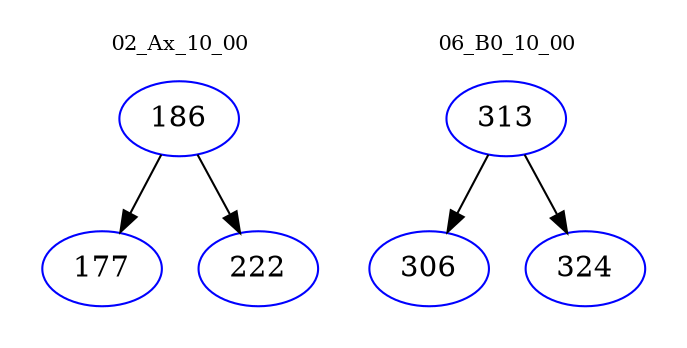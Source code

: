 digraph{
subgraph cluster_0 {
color = white
label = "02_Ax_10_00";
fontsize=10;
T0_186 [label="186", color="blue"]
T0_186 -> T0_177 [color="black"]
T0_177 [label="177", color="blue"]
T0_186 -> T0_222 [color="black"]
T0_222 [label="222", color="blue"]
}
subgraph cluster_1 {
color = white
label = "06_B0_10_00";
fontsize=10;
T1_313 [label="313", color="blue"]
T1_313 -> T1_306 [color="black"]
T1_306 [label="306", color="blue"]
T1_313 -> T1_324 [color="black"]
T1_324 [label="324", color="blue"]
}
}
